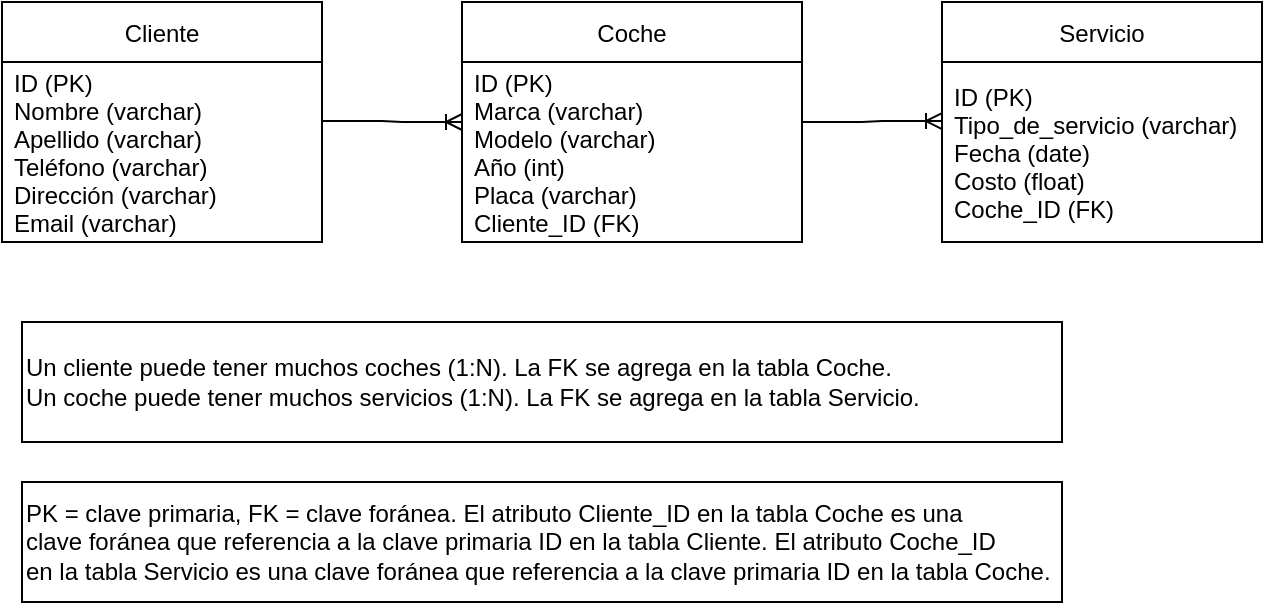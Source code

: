 <mxfile version="21.0.10" type="google"><diagram id="onM_FjBG8U4BYoY4qZbX" name="Página-1"><mxGraphModel grid="1" page="1" gridSize="10" guides="1" tooltips="1" connect="1" arrows="1" fold="1" pageScale="1" pageWidth="827" pageHeight="1169" math="0" shadow="0"><root><mxCell id="0"/><mxCell id="1" parent="0"/><mxCell id="T402pJJZdI6vJDWTLh8Z-12" value="Cliente" style="swimlane;fontStyle=0;childLayout=stackLayout;horizontal=1;startSize=30;horizontalStack=0;resizeParent=1;resizeParentMax=0;resizeLast=0;collapsible=1;marginBottom=0;" vertex="1" parent="1"><mxGeometry x="70" y="40" width="160" height="120" as="geometry"><mxRectangle x="80" y="40" width="80" height="30" as="alternateBounds"/></mxGeometry></mxCell><mxCell id="T402pJJZdI6vJDWTLh8Z-14" value="ID (PK)&#10;Nombre (varchar)&#10;Apellido (varchar)&#10;Teléfono (varchar)&#10;Dirección (varchar)&#10;Email (varchar)" style="text;strokeColor=none;fillColor=none;align=left;verticalAlign=middle;spacingLeft=4;spacingRight=4;overflow=hidden;points=[[0,0.5],[1,0.5]];portConstraint=eastwest;rotatable=0;" vertex="1" parent="T402pJJZdI6vJDWTLh8Z-12"><mxGeometry y="30" width="160" height="90" as="geometry"/></mxCell><mxCell id="T402pJJZdI6vJDWTLh8Z-16" value="Coche" style="swimlane;fontStyle=0;childLayout=stackLayout;horizontal=1;startSize=30;horizontalStack=0;resizeParent=1;resizeParentMax=0;resizeLast=0;collapsible=1;marginBottom=0;" vertex="1" parent="1"><mxGeometry x="300" y="40" width="170" height="120" as="geometry"/></mxCell><mxCell id="T402pJJZdI6vJDWTLh8Z-18" value="ID (PK)&#10;Marca (varchar)&#10;Modelo (varchar)&#10;Año (int)&#10;Placa (varchar)&#10;Cliente_ID (FK)" style="text;strokeColor=none;fillColor=none;align=left;verticalAlign=middle;spacingLeft=4;spacingRight=4;overflow=hidden;points=[[0,0.5],[1,0.5]];portConstraint=eastwest;rotatable=0;" vertex="1" parent="T402pJJZdI6vJDWTLh8Z-16"><mxGeometry y="30" width="170" height="90" as="geometry"/></mxCell><mxCell id="T402pJJZdI6vJDWTLh8Z-20" value="Servicio" style="swimlane;fontStyle=0;childLayout=stackLayout;horizontal=1;startSize=30;horizontalStack=0;resizeParent=1;resizeParentMax=0;resizeLast=0;collapsible=1;marginBottom=0;" vertex="1" parent="1"><mxGeometry x="540" y="40" width="160" height="120" as="geometry"/></mxCell><mxCell id="T402pJJZdI6vJDWTLh8Z-21" value="ID (PK)&#10;Tipo_de_servicio (varchar)&#10;Fecha (date)&#10;Costo (float)&#10;Coche_ID (FK)" style="text;strokeColor=none;fillColor=none;align=left;verticalAlign=middle;spacingLeft=4;spacingRight=4;overflow=hidden;points=[[0,0.5],[1,0.5]];portConstraint=eastwest;rotatable=0;" vertex="1" parent="T402pJJZdI6vJDWTLh8Z-20"><mxGeometry y="30" width="160" height="90" as="geometry"/></mxCell><mxCell id="T402pJJZdI6vJDWTLh8Z-24" value="" style="edgeStyle=entityRelationEdgeStyle;fontSize=12;html=1;endArrow=ERoneToMany;rounded=0;" edge="1" parent="1"><mxGeometry width="100" height="100" relative="1" as="geometry"><mxPoint x="230" y="99.5" as="sourcePoint"/><mxPoint x="300" y="100" as="targetPoint"/></mxGeometry></mxCell><mxCell id="T402pJJZdI6vJDWTLh8Z-25" value="" style="edgeStyle=entityRelationEdgeStyle;fontSize=12;html=1;endArrow=ERoneToMany;rounded=0;entryX=0;entryY=0.328;entryDx=0;entryDy=0;entryPerimeter=0;" edge="1" parent="1"><mxGeometry width="100" height="100" relative="1" as="geometry"><mxPoint x="470" y="100" as="sourcePoint"/><mxPoint x="540" y="99.52" as="targetPoint"/></mxGeometry></mxCell><mxCell id="T402pJJZdI6vJDWTLh8Z-26" value="&lt;div&gt;Un cliente puede tener muchos coches (1:N). La FK se agrega en la tabla Coche.&lt;/div&gt;&lt;div&gt;Un coche puede tener muchos servicios (1:N). La FK se agrega en la tabla Servicio.&lt;/div&gt;" style="rounded=0;whiteSpace=wrap;html=1;align=left;verticalAlign=middle;" vertex="1" parent="1"><mxGeometry x="80" y="200" width="520" height="60" as="geometry"/></mxCell><mxCell id="T402pJJZdI6vJDWTLh8Z-28" value="&lt;div&gt;PK = clave primaria, FK = clave foránea. El atributo Cliente_ID en la tabla Coche es una&amp;nbsp;&lt;/div&gt;&lt;div&gt;clave foránea que referencia a la clave primaria ID en la tabla Cliente. El atributo Coche_ID&amp;nbsp;&lt;/div&gt;&lt;div&gt;en la tabla Servicio es una clave foránea que referencia a la clave primaria ID en la tabla Coche.&lt;/div&gt;" style="rounded=0;whiteSpace=wrap;html=1;align=left;verticalAlign=middle;" vertex="1" parent="1"><mxGeometry x="80" y="280" width="520" height="60" as="geometry"/></mxCell></root></mxGraphModel></diagram></mxfile>